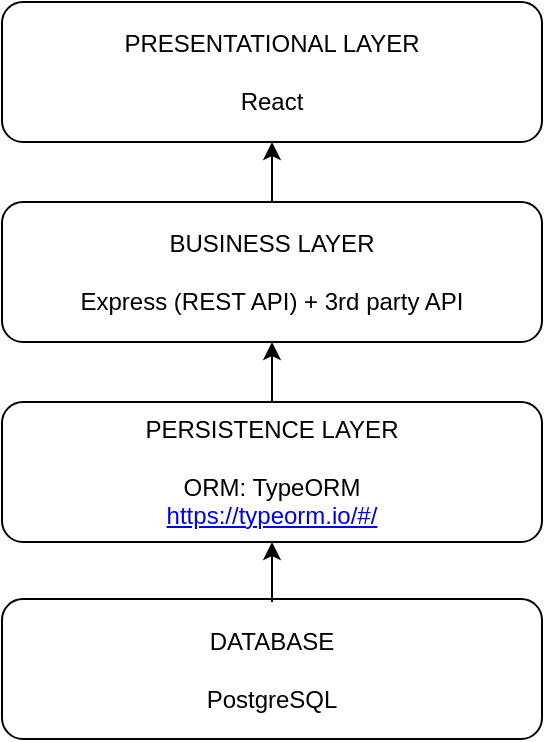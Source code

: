 <mxfile>
    <diagram id="fFSACznwSK8ppTdp1rbL" name="Page-1">
        <mxGraphModel dx="1169" dy="565" grid="1" gridSize="10" guides="1" tooltips="1" connect="1" arrows="1" fold="1" page="1" pageScale="1" pageWidth="1169" pageHeight="827" math="0" shadow="0">
            <root>
                <mxCell id="0"/>
                <mxCell id="1" parent="0"/>
                <mxCell id="2" value="PRESENTATIONAL LAYER&lt;br&gt;&lt;br&gt;React" style="rounded=1;whiteSpace=wrap;html=1;" vertex="1" parent="1">
                    <mxGeometry x="230" y="80" width="270" height="70" as="geometry"/>
                </mxCell>
                <mxCell id="3" value="BUSINESS LAYER&lt;br&gt;&lt;br&gt;Express (REST API) + 3rd party API" style="rounded=1;whiteSpace=wrap;html=1;" vertex="1" parent="1">
                    <mxGeometry x="230" y="180" width="270" height="70" as="geometry"/>
                </mxCell>
                <mxCell id="4" value="PERSISTENCE LAYER&lt;br&gt;&lt;br&gt;ORM: TypeORM&lt;br&gt;&lt;a href=&quot;https://typeorm.io/#/&quot;&gt;https://typeorm.io/#/&lt;/a&gt;" style="rounded=1;whiteSpace=wrap;html=1;" vertex="1" parent="1">
                    <mxGeometry x="230" y="280" width="270" height="70" as="geometry"/>
                </mxCell>
                <mxCell id="6" value="DATABASE&lt;br&gt;&lt;br&gt;PostgreSQL" style="rounded=1;whiteSpace=wrap;html=1;" vertex="1" parent="1">
                    <mxGeometry x="230" y="378.5" width="270" height="70" as="geometry"/>
                </mxCell>
                <mxCell id="7" value="" style="endArrow=classic;html=1;exitX=0.5;exitY=0;exitDx=0;exitDy=0;entryX=0.5;entryY=1;entryDx=0;entryDy=0;" edge="1" parent="1" source="3" target="2">
                    <mxGeometry width="50" height="50" relative="1" as="geometry">
                        <mxPoint x="630" y="260" as="sourcePoint"/>
                        <mxPoint x="680" y="210" as="targetPoint"/>
                    </mxGeometry>
                </mxCell>
                <mxCell id="8" value="" style="endArrow=classic;html=1;exitX=0.5;exitY=0;exitDx=0;exitDy=0;entryX=0.5;entryY=1;entryDx=0;entryDy=0;" edge="1" parent="1" source="4" target="3">
                    <mxGeometry width="50" height="50" relative="1" as="geometry">
                        <mxPoint x="290" y="270" as="sourcePoint"/>
                        <mxPoint x="340" y="220" as="targetPoint"/>
                    </mxGeometry>
                </mxCell>
                <mxCell id="9" value="" style="endArrow=classic;html=1;entryX=0.5;entryY=1;entryDx=0;entryDy=0;" edge="1" parent="1" target="4">
                    <mxGeometry width="50" height="50" relative="1" as="geometry">
                        <mxPoint x="365" y="380" as="sourcePoint"/>
                        <mxPoint x="390" y="360" as="targetPoint"/>
                    </mxGeometry>
                </mxCell>
            </root>
        </mxGraphModel>
    </diagram>
</mxfile>